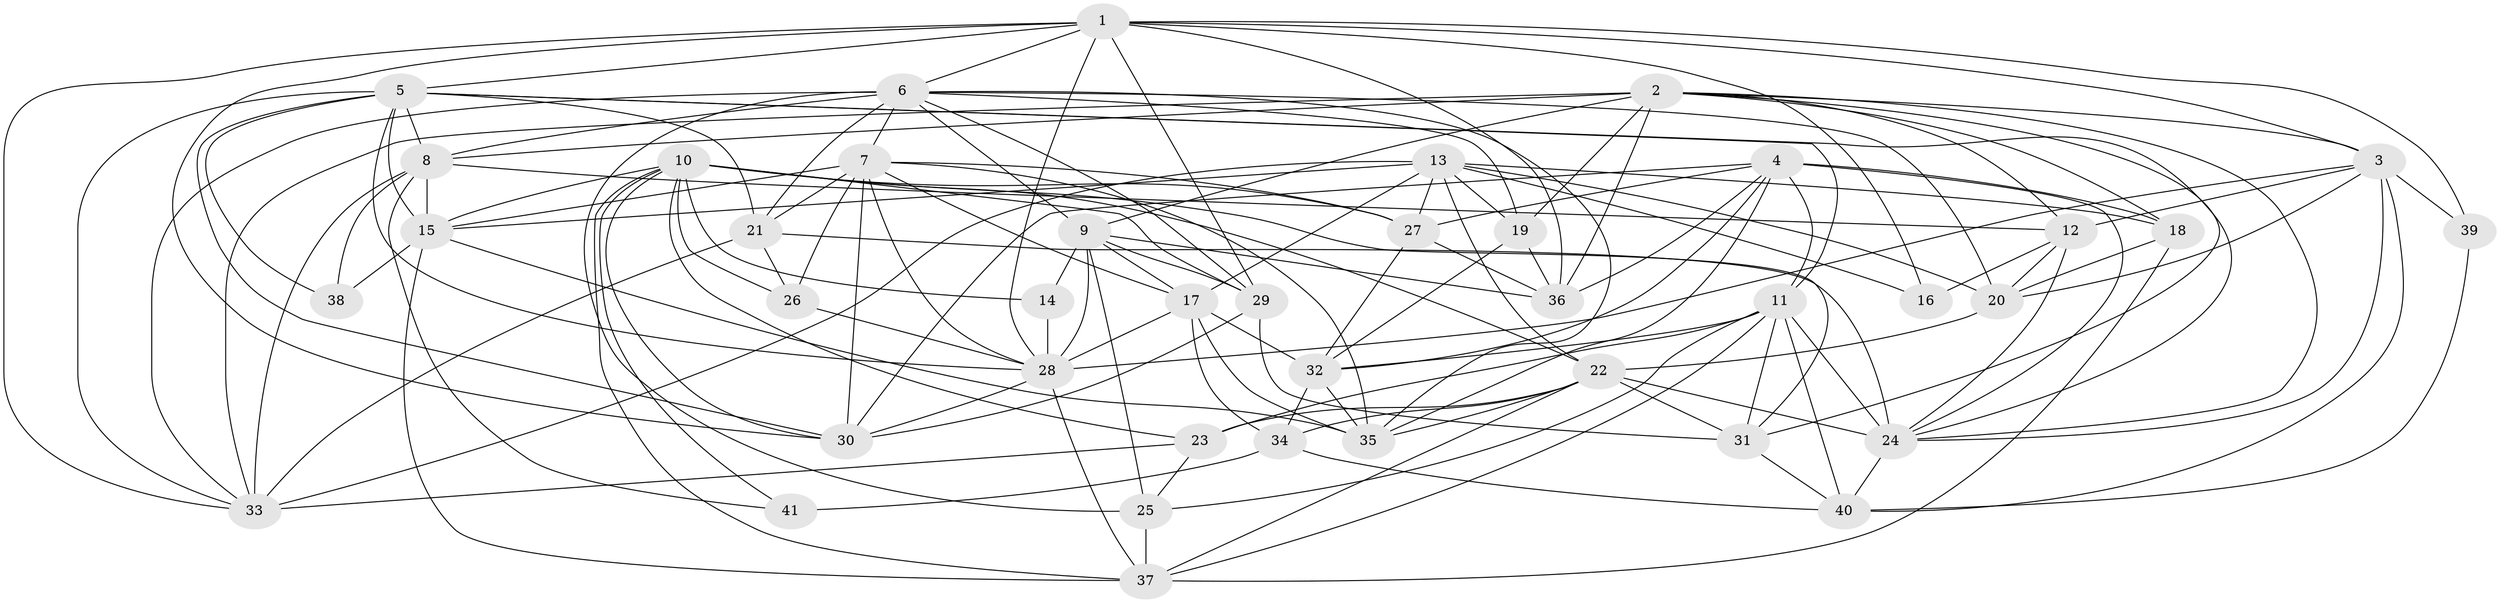 // original degree distribution, {4: 1.0}
// Generated by graph-tools (version 1.1) at 2025/53/03/04/25 22:53:59]
// undirected, 41 vertices, 141 edges
graph export_dot {
  node [color=gray90,style=filled];
  1;
  2;
  3;
  4;
  5;
  6;
  7;
  8;
  9;
  10;
  11;
  12;
  13;
  14;
  15;
  16;
  17;
  18;
  19;
  20;
  21;
  22;
  23;
  24;
  25;
  26;
  27;
  28;
  29;
  30;
  31;
  32;
  33;
  34;
  35;
  36;
  37;
  38;
  39;
  40;
  41;
  1 -- 3 [weight=1.0];
  1 -- 5 [weight=1.0];
  1 -- 6 [weight=1.0];
  1 -- 16 [weight=1.0];
  1 -- 28 [weight=1.0];
  1 -- 29 [weight=1.0];
  1 -- 30 [weight=1.0];
  1 -- 33 [weight=2.0];
  1 -- 36 [weight=1.0];
  1 -- 39 [weight=2.0];
  2 -- 3 [weight=1.0];
  2 -- 8 [weight=1.0];
  2 -- 9 [weight=1.0];
  2 -- 12 [weight=1.0];
  2 -- 18 [weight=1.0];
  2 -- 19 [weight=1.0];
  2 -- 24 [weight=1.0];
  2 -- 31 [weight=1.0];
  2 -- 33 [weight=1.0];
  2 -- 36 [weight=3.0];
  3 -- 12 [weight=1.0];
  3 -- 20 [weight=1.0];
  3 -- 24 [weight=1.0];
  3 -- 28 [weight=1.0];
  3 -- 39 [weight=1.0];
  3 -- 40 [weight=1.0];
  4 -- 11 [weight=1.0];
  4 -- 18 [weight=1.0];
  4 -- 24 [weight=1.0];
  4 -- 27 [weight=1.0];
  4 -- 30 [weight=1.0];
  4 -- 32 [weight=1.0];
  4 -- 35 [weight=1.0];
  4 -- 36 [weight=1.0];
  5 -- 8 [weight=1.0];
  5 -- 11 [weight=1.0];
  5 -- 15 [weight=1.0];
  5 -- 21 [weight=1.0];
  5 -- 24 [weight=1.0];
  5 -- 28 [weight=1.0];
  5 -- 30 [weight=1.0];
  5 -- 33 [weight=1.0];
  5 -- 38 [weight=1.0];
  6 -- 7 [weight=1.0];
  6 -- 8 [weight=1.0];
  6 -- 9 [weight=1.0];
  6 -- 19 [weight=1.0];
  6 -- 20 [weight=1.0];
  6 -- 21 [weight=2.0];
  6 -- 25 [weight=1.0];
  6 -- 29 [weight=1.0];
  6 -- 33 [weight=1.0];
  6 -- 35 [weight=1.0];
  7 -- 15 [weight=1.0];
  7 -- 17 [weight=1.0];
  7 -- 21 [weight=1.0];
  7 -- 26 [weight=2.0];
  7 -- 27 [weight=1.0];
  7 -- 28 [weight=1.0];
  7 -- 30 [weight=2.0];
  7 -- 35 [weight=2.0];
  8 -- 12 [weight=1.0];
  8 -- 15 [weight=2.0];
  8 -- 33 [weight=2.0];
  8 -- 38 [weight=1.0];
  8 -- 41 [weight=1.0];
  9 -- 14 [weight=2.0];
  9 -- 17 [weight=1.0];
  9 -- 25 [weight=1.0];
  9 -- 28 [weight=2.0];
  9 -- 29 [weight=1.0];
  9 -- 36 [weight=1.0];
  10 -- 14 [weight=1.0];
  10 -- 15 [weight=1.0];
  10 -- 22 [weight=2.0];
  10 -- 23 [weight=1.0];
  10 -- 26 [weight=1.0];
  10 -- 27 [weight=1.0];
  10 -- 29 [weight=1.0];
  10 -- 30 [weight=1.0];
  10 -- 31 [weight=1.0];
  10 -- 37 [weight=1.0];
  10 -- 41 [weight=1.0];
  11 -- 23 [weight=1.0];
  11 -- 24 [weight=3.0];
  11 -- 25 [weight=1.0];
  11 -- 31 [weight=1.0];
  11 -- 32 [weight=2.0];
  11 -- 37 [weight=1.0];
  11 -- 40 [weight=1.0];
  12 -- 16 [weight=1.0];
  12 -- 20 [weight=1.0];
  12 -- 24 [weight=1.0];
  13 -- 15 [weight=1.0];
  13 -- 16 [weight=2.0];
  13 -- 17 [weight=1.0];
  13 -- 18 [weight=3.0];
  13 -- 19 [weight=1.0];
  13 -- 20 [weight=1.0];
  13 -- 22 [weight=1.0];
  13 -- 27 [weight=1.0];
  13 -- 33 [weight=1.0];
  14 -- 28 [weight=1.0];
  15 -- 35 [weight=1.0];
  15 -- 37 [weight=1.0];
  15 -- 38 [weight=2.0];
  17 -- 28 [weight=1.0];
  17 -- 32 [weight=1.0];
  17 -- 34 [weight=2.0];
  17 -- 35 [weight=1.0];
  18 -- 20 [weight=2.0];
  18 -- 37 [weight=1.0];
  19 -- 32 [weight=2.0];
  19 -- 36 [weight=1.0];
  20 -- 22 [weight=2.0];
  21 -- 24 [weight=2.0];
  21 -- 26 [weight=1.0];
  21 -- 33 [weight=1.0];
  22 -- 23 [weight=2.0];
  22 -- 24 [weight=1.0];
  22 -- 31 [weight=1.0];
  22 -- 34 [weight=1.0];
  22 -- 35 [weight=1.0];
  22 -- 37 [weight=1.0];
  23 -- 25 [weight=1.0];
  23 -- 33 [weight=1.0];
  24 -- 40 [weight=1.0];
  25 -- 37 [weight=2.0];
  26 -- 28 [weight=2.0];
  27 -- 32 [weight=1.0];
  27 -- 36 [weight=1.0];
  28 -- 30 [weight=1.0];
  28 -- 37 [weight=1.0];
  29 -- 30 [weight=1.0];
  29 -- 31 [weight=1.0];
  31 -- 40 [weight=1.0];
  32 -- 34 [weight=2.0];
  32 -- 35 [weight=1.0];
  34 -- 40 [weight=1.0];
  34 -- 41 [weight=2.0];
  39 -- 40 [weight=1.0];
}
